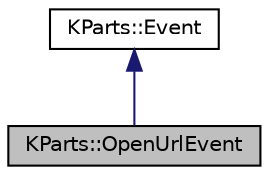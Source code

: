 digraph "KParts::OpenUrlEvent"
{
  edge [fontname="Helvetica",fontsize="10",labelfontname="Helvetica",labelfontsize="10"];
  node [fontname="Helvetica",fontsize="10",shape=record];
  Node0 [label="KParts::OpenUrlEvent",height=0.2,width=0.4,color="black", fillcolor="grey75", style="filled", fontcolor="black"];
  Node1 -> Node0 [dir="back",color="midnightblue",fontsize="10",style="solid",fontname="Helvetica"];
  Node1 [label="KParts::Event",height=0.2,width=0.4,color="black", fillcolor="white", style="filled",URL="$classKParts_1_1Event.html",tooltip="Base class for all KParts events. "];
}
